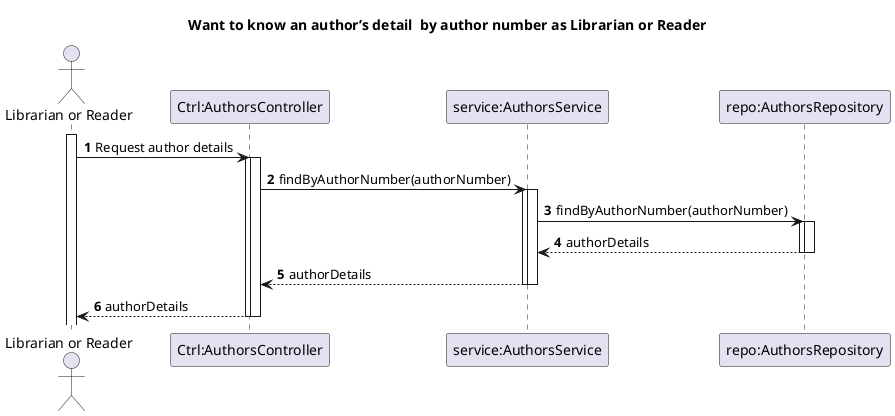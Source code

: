@startuml
'https://plantuml.com/sequence-diagram
autoactivate on
autonumber

title Want to know an author’s detail  by author number as Librarian or Reader

actor "Librarian or Reader" as User
participant "Ctrl:AuthorsController" as Ctrl
participant "service:AuthorsService" as Service
participant "repo:AuthorsRepository" as Repo
activate User

User -> Ctrl: Request author details
activate Ctrl
Ctrl -> Service: findByAuthorNumber(authorNumber)
activate Service
Service -> Repo: findByAuthorNumber(authorNumber)
activate Repo

Repo --> Service: authorDetails
deactivate Repo
Service --> Ctrl: authorDetails
deactivate Service
Ctrl --> User: authorDetails
deactivate Ctrl

@enduml
